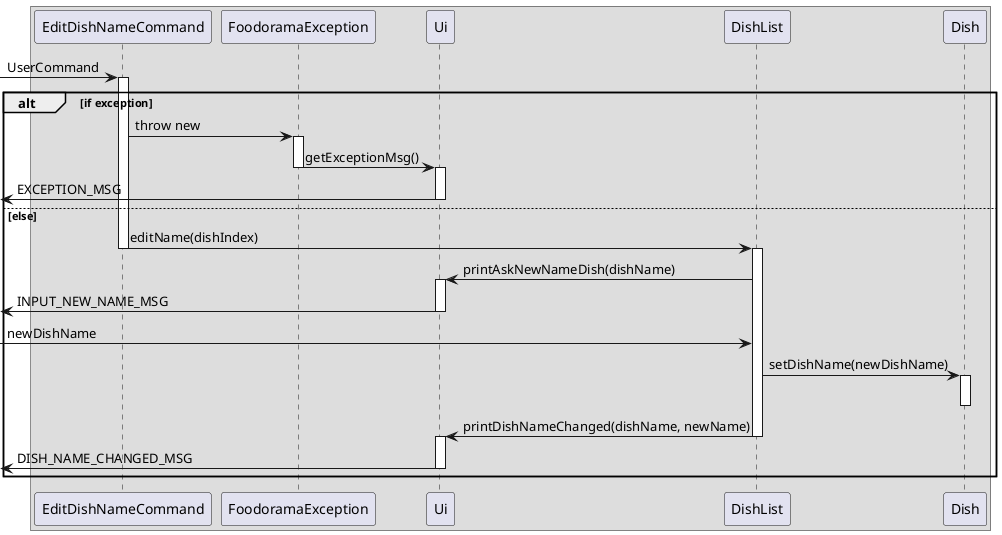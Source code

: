 @startuml
'https://plantuml.com/sequence-diagram

Box

-> EditDishNameCommand: UserCommand
alt if exception
activate EditDishNameCommand
EditDishNameCommand -> FoodoramaException: throw new
activate FoodoramaException
FoodoramaException -> Ui: getExceptionMsg()
deactivate FoodoramaException
activate Ui
<- Ui : EXCEPTION_MSG
deactivate Ui

else else
EditDishNameCommand->DishList: editName(dishIndex)
deactivate EditDishNameCommand
activate DishList


DishList -> Ui: printAskNewNameDish(dishName)
activate Ui
<-Ui: INPUT_NEW_NAME_MSG
deactivate Ui

->DishList: newDishName
DishList -> Dish: setDishName(newDishName)
activate Dish
deactivate Dish
DishList -> Ui: printDishNameChanged(dishName, newName)
deactivate DishList
activate Ui
<- Ui: DISH_NAME_CHANGED_MSG
deactivate Ui

end





@enduml
